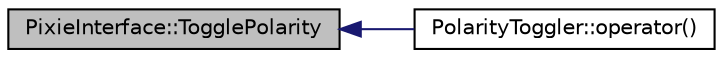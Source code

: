 digraph "PixieInterface::TogglePolarity"
{
  edge [fontname="Helvetica",fontsize="10",labelfontname="Helvetica",labelfontsize="10"];
  node [fontname="Helvetica",fontsize="10",shape=record];
  rankdir="LR";
  Node1 [label="PixieInterface::TogglePolarity",height=0.2,width=0.4,color="black", fillcolor="grey75", style="filled", fontcolor="black"];
  Node1 -> Node2 [dir="back",color="midnightblue",fontsize="10",style="solid",fontname="Helvetica"];
  Node2 [label="PolarityToggler::operator()",height=0.2,width=0.4,color="black", fillcolor="white", style="filled",URL="$d3/dc6/class_polarity_toggler.html#a6705a25308576912ce1c8d5b0fa73d58"];
}
